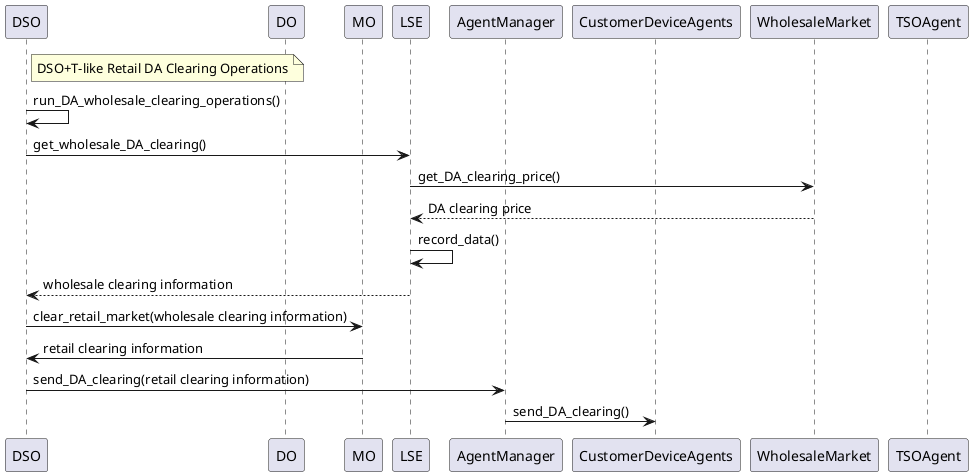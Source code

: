 @startuml


participant DSO 
participant DO 
participant MO 
participant LSE
participant AgentManager
participant CustomerDeviceAgents
participant WholesaleMarket
participant TSOAgent

note right of DSO: DSO+T-like Retail DA Clearing Operations

DSO -> DSO: run_DA_wholesale_clearing_operations()
DSO -> LSE: get_wholesale_DA_clearing()
LSE -> WholesaleMarket: get_DA_clearing_price()
LSE <-- WholesaleMarket: DA clearing price
LSE -> LSE: record_data()
DSO <-- LSE: wholesale clearing information
DSO -> MO: clear_retail_market(wholesale clearing information)
DSO <- MO: retail clearing information
DSO -> AgentManager: send_DA_clearing(retail clearing information)
AgentManager -> CustomerDeviceAgents: send_DA_clearing()

@enduml